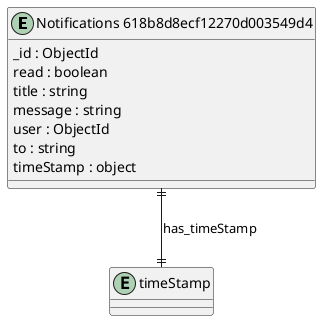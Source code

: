 @startuml Notifications_618b8d8ecf12270d003549d4_Diagram

entity "Notifications 618b8d8ecf12270d003549d4" as Notifications_618b8d8ecf12270d003549d4 {
  _id : ObjectId
  read : boolean
  title : string
  message : string
  user : ObjectId
  to : string
  timeStamp : object
}

entity "timeStamp" as timeStamp {
}

' // Relationships
Notifications_618b8d8ecf12270d003549d4 ||--|| timeStamp : has_timeStamp
@enduml
